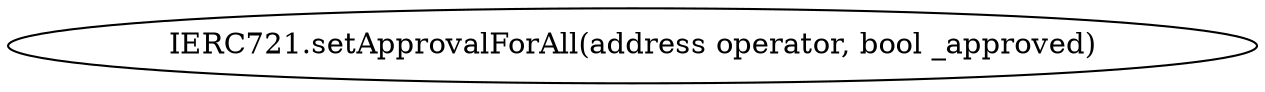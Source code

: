 digraph "" {
	graph [bb="0,0,516.04,36"];
	node [label="\N"];
	"IERC721.setApprovalForAll(address operator, bool _approved)"	 [height=0.5,
		pos="258.02,18",
		width=7.1672];
}
digraph "" {
	graph [bb="0,0,516.04,36"];
	node [label="\N"];
	"IERC721.setApprovalForAll(address operator, bool _approved)"	 [height=0.5,
		pos="258.02,18",
		width=7.1672];
}
